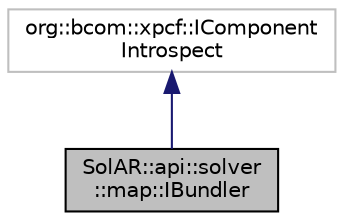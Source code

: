 digraph "SolAR::api::solver::map::IBundler"
{
 // LATEX_PDF_SIZE
  edge [fontname="Helvetica",fontsize="10",labelfontname="Helvetica",labelfontsize="10"];
  node [fontname="Helvetica",fontsize="10",shape=record];
  Node1 [label="SolAR::api::solver\l::map::IBundler",height=0.2,width=0.4,color="black", fillcolor="grey75", style="filled", fontcolor="black",tooltip="Optimizes a system of 3D points and keyframes. UUID: 35b9bdb7-d23c-4909-984f-ae7f9a292e6c"];
  Node2 -> Node1 [dir="back",color="midnightblue",fontsize="10",style="solid",fontname="Helvetica"];
  Node2 [label="org::bcom::xpcf::IComponent\lIntrospect",height=0.2,width=0.4,color="grey75", fillcolor="white", style="filled",tooltip=" "];
}

